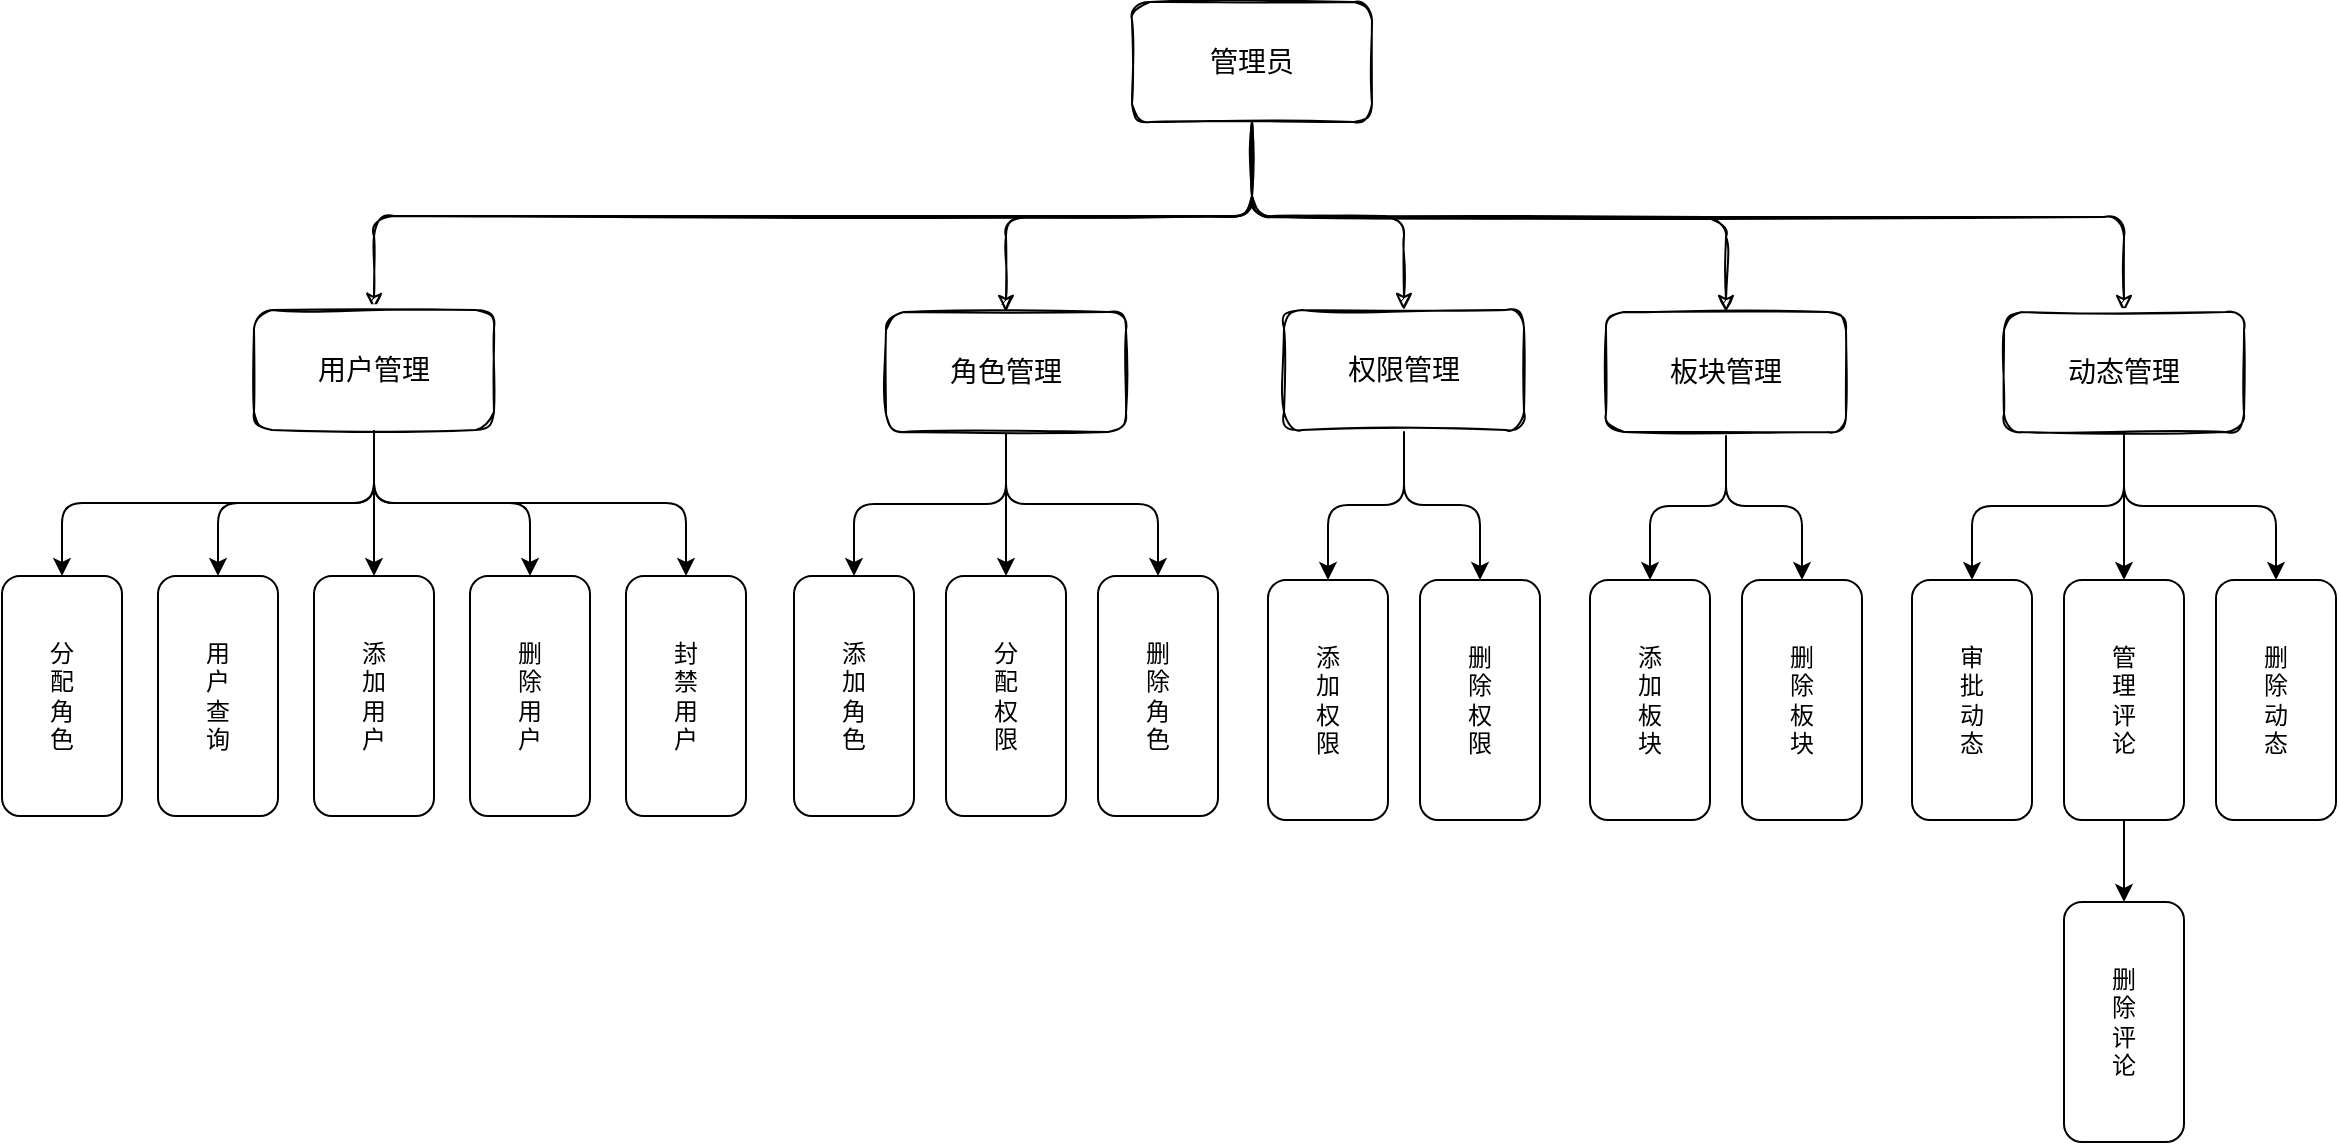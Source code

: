 <mxfile>
    <diagram id="9diC8L49yvYmecdLorfI" name="Page-1">
        <mxGraphModel dx="1565" dy="1076" grid="0" gridSize="8" guides="1" tooltips="1" connect="1" arrows="1" fold="1" page="0" pageScale="1" pageWidth="827" pageHeight="1169" background="none" math="0" shadow="0">
            <root>
                <mxCell id="0"/>
                <mxCell id="1" parent="0"/>
                <mxCell id="75" value="" style="edgeStyle=orthogonalEdgeStyle;rounded=1;sketch=1;html=1;fontSize=14;" parent="1" source="67" target="70" edge="1">
                    <mxGeometry relative="1" as="geometry"/>
                </mxCell>
                <mxCell id="77" style="edgeStyle=orthogonalEdgeStyle;rounded=1;sketch=1;html=1;exitX=0.5;exitY=1;exitDx=0;exitDy=0;entryX=0.5;entryY=0;entryDx=0;entryDy=0;fontSize=14;" parent="1" source="67" target="68" edge="1">
                    <mxGeometry relative="1" as="geometry"/>
                </mxCell>
                <mxCell id="78" style="edgeStyle=orthogonalEdgeStyle;rounded=1;sketch=1;html=1;exitX=0.5;exitY=1;exitDx=0;exitDy=0;entryX=0.5;entryY=0;entryDx=0;entryDy=0;fontSize=14;" parent="1" source="67" target="72" edge="1">
                    <mxGeometry relative="1" as="geometry"/>
                </mxCell>
                <mxCell id="79" style="edgeStyle=orthogonalEdgeStyle;rounded=1;sketch=1;html=1;exitX=0.5;exitY=1;exitDx=0;exitDy=0;entryX=0.5;entryY=0;entryDx=0;entryDy=0;fontSize=14;" parent="1" source="67" target="69" edge="1">
                    <mxGeometry relative="1" as="geometry"/>
                </mxCell>
                <mxCell id="80" style="edgeStyle=orthogonalEdgeStyle;rounded=1;sketch=1;html=1;exitX=0.5;exitY=1;exitDx=0;exitDy=0;entryX=0.5;entryY=0;entryDx=0;entryDy=0;fontSize=14;" parent="1" source="67" target="71" edge="1">
                    <mxGeometry relative="1" as="geometry"/>
                </mxCell>
                <mxCell id="67" value="&lt;font style=&quot;font-size: 14px&quot;&gt;管理员&lt;/font&gt;" style="whiteSpace=wrap;html=1;rounded=1;sketch=1;" parent="1" vertex="1">
                    <mxGeometry x="218" y="-178" width="120" height="60" as="geometry"/>
                </mxCell>
                <mxCell id="85" style="edgeStyle=orthogonalEdgeStyle;html=1;exitX=0.5;exitY=1;exitDx=0;exitDy=0;entryX=0;entryY=0.5;entryDx=0;entryDy=0;" edge="1" parent="1" source="68" target="81">
                    <mxGeometry relative="1" as="geometry"/>
                </mxCell>
                <mxCell id="86" style="edgeStyle=orthogonalEdgeStyle;html=1;exitX=0.5;exitY=1;exitDx=0;exitDy=0;entryX=0;entryY=0.5;entryDx=0;entryDy=0;" edge="1" parent="1" source="68" target="82">
                    <mxGeometry relative="1" as="geometry"/>
                </mxCell>
                <mxCell id="87" style="edgeStyle=orthogonalEdgeStyle;html=1;exitX=0.5;exitY=1;exitDx=0;exitDy=0;entryX=0;entryY=0.5;entryDx=0;entryDy=0;" edge="1" parent="1" source="68" target="84">
                    <mxGeometry relative="1" as="geometry"/>
                </mxCell>
                <mxCell id="88" style="edgeStyle=orthogonalEdgeStyle;html=1;exitX=0.5;exitY=1;exitDx=0;exitDy=0;" edge="1" parent="1" source="68" target="83">
                    <mxGeometry relative="1" as="geometry"/>
                </mxCell>
                <mxCell id="110" style="edgeStyle=orthogonalEdgeStyle;html=1;exitX=0.5;exitY=1;exitDx=0;exitDy=0;entryX=0;entryY=0.5;entryDx=0;entryDy=0;" edge="1" parent="1" source="68" target="109">
                    <mxGeometry relative="1" as="geometry"/>
                </mxCell>
                <mxCell id="68" value="用户管理" style="whiteSpace=wrap;html=1;rounded=1;sketch=1;fontSize=14;" parent="1" vertex="1">
                    <mxGeometry x="-221" y="-24" width="120" height="60" as="geometry"/>
                </mxCell>
                <mxCell id="92" style="edgeStyle=orthogonalEdgeStyle;html=1;exitX=0.5;exitY=1;exitDx=0;exitDy=0;" edge="1" parent="1" source="69" target="89">
                    <mxGeometry relative="1" as="geometry"/>
                </mxCell>
                <mxCell id="93" style="edgeStyle=orthogonalEdgeStyle;html=1;exitX=0.5;exitY=1;exitDx=0;exitDy=0;" edge="1" parent="1" source="69" target="90">
                    <mxGeometry relative="1" as="geometry"/>
                </mxCell>
                <mxCell id="94" style="edgeStyle=orthogonalEdgeStyle;html=1;exitX=0.5;exitY=1;exitDx=0;exitDy=0;" edge="1" parent="1" source="69" target="91">
                    <mxGeometry relative="1" as="geometry"/>
                </mxCell>
                <mxCell id="69" value="角色管理" style="whiteSpace=wrap;html=1;rounded=1;sketch=1;fontSize=14;" parent="1" vertex="1">
                    <mxGeometry x="95" y="-23" width="120" height="60" as="geometry"/>
                </mxCell>
                <mxCell id="97" style="edgeStyle=orthogonalEdgeStyle;html=1;exitX=0.5;exitY=1;exitDx=0;exitDy=0;entryX=0;entryY=0.5;entryDx=0;entryDy=0;" edge="1" parent="1" source="70" target="95">
                    <mxGeometry relative="1" as="geometry"/>
                </mxCell>
                <mxCell id="98" style="edgeStyle=orthogonalEdgeStyle;html=1;exitX=0.5;exitY=1;exitDx=0;exitDy=0;entryX=0;entryY=0.5;entryDx=0;entryDy=0;" edge="1" parent="1" source="70" target="96">
                    <mxGeometry relative="1" as="geometry"/>
                </mxCell>
                <mxCell id="70" value="权限管理" style="whiteSpace=wrap;html=1;rounded=1;sketch=1;fontSize=14;" parent="1" vertex="1">
                    <mxGeometry x="294" y="-24" width="120" height="60" as="geometry"/>
                </mxCell>
                <mxCell id="101" style="edgeStyle=orthogonalEdgeStyle;html=1;exitX=0.5;exitY=1;exitDx=0;exitDy=0;entryX=0;entryY=0.5;entryDx=0;entryDy=0;" edge="1" parent="1" source="71" target="99">
                    <mxGeometry relative="1" as="geometry"/>
                </mxCell>
                <mxCell id="102" style="edgeStyle=orthogonalEdgeStyle;html=1;exitX=0.5;exitY=1;exitDx=0;exitDy=0;entryX=0;entryY=0.5;entryDx=0;entryDy=0;" edge="1" parent="1" source="71" target="100">
                    <mxGeometry relative="1" as="geometry"/>
                </mxCell>
                <mxCell id="71" value="板块管理" style="whiteSpace=wrap;html=1;rounded=1;sketch=1;fontSize=14;" parent="1" vertex="1">
                    <mxGeometry x="455" y="-23" width="120" height="60" as="geometry"/>
                </mxCell>
                <mxCell id="106" style="edgeStyle=orthogonalEdgeStyle;html=1;exitX=0.5;exitY=1;exitDx=0;exitDy=0;entryX=0;entryY=0.5;entryDx=0;entryDy=0;" edge="1" parent="1" source="72" target="103">
                    <mxGeometry relative="1" as="geometry"/>
                </mxCell>
                <mxCell id="107" style="edgeStyle=orthogonalEdgeStyle;html=1;exitX=0.5;exitY=1;exitDx=0;exitDy=0;entryX=0;entryY=0.5;entryDx=0;entryDy=0;" edge="1" parent="1" source="72" target="104">
                    <mxGeometry relative="1" as="geometry"/>
                </mxCell>
                <mxCell id="108" style="edgeStyle=orthogonalEdgeStyle;html=1;exitX=0.5;exitY=1;exitDx=0;exitDy=0;entryX=0;entryY=0.5;entryDx=0;entryDy=0;" edge="1" parent="1" source="72" target="105">
                    <mxGeometry relative="1" as="geometry"/>
                </mxCell>
                <mxCell id="72" value="动态管理" style="whiteSpace=wrap;html=1;rounded=1;sketch=1;fontSize=14;" parent="1" vertex="1">
                    <mxGeometry x="654" y="-23" width="120" height="60" as="geometry"/>
                </mxCell>
                <mxCell id="81" value="用&lt;br&gt;户&lt;br&gt;查&lt;br&gt;询" style="rounded=1;direction=south;labelPosition=center;verticalLabelPosition=middle;align=center;verticalAlign=middle;html=1;whiteSpace=wrap;labelBackgroundColor=none;labelBorderColor=none;horizontal=1;" vertex="1" parent="1">
                    <mxGeometry x="-269" y="109" width="60" height="120" as="geometry"/>
                </mxCell>
                <mxCell id="82" value="添&lt;br&gt;加&lt;br&gt;用&lt;br&gt;户" style="rounded=1;direction=south;labelPosition=center;verticalLabelPosition=middle;align=center;verticalAlign=middle;html=1;whiteSpace=wrap;labelBackgroundColor=none;labelBorderColor=none;horizontal=1;" vertex="1" parent="1">
                    <mxGeometry x="-191" y="109" width="60" height="120" as="geometry"/>
                </mxCell>
                <mxCell id="83" value="封&lt;br&gt;禁&lt;br&gt;用&lt;br&gt;户" style="rounded=1;direction=south;labelPosition=center;verticalLabelPosition=middle;align=center;verticalAlign=middle;html=1;whiteSpace=wrap;labelBackgroundColor=none;labelBorderColor=none;horizontal=1;" vertex="1" parent="1">
                    <mxGeometry x="-35" y="109" width="60" height="120" as="geometry"/>
                </mxCell>
                <mxCell id="84" value="删&lt;br&gt;除&lt;br&gt;用&lt;br&gt;户" style="rounded=1;direction=south;labelPosition=center;verticalLabelPosition=middle;align=center;verticalAlign=middle;html=1;whiteSpace=wrap;labelBackgroundColor=none;labelBorderColor=none;horizontal=1;" vertex="1" parent="1">
                    <mxGeometry x="-113" y="109" width="60" height="120" as="geometry"/>
                </mxCell>
                <mxCell id="89" value="添&lt;br&gt;加&lt;br&gt;角&lt;br&gt;&lt;span style=&quot;color: rgba(0 , 0 , 0 , 0) ; font-family: monospace ; font-size: 0px&quot;&gt;%3CmxGraphModel%3E%3Croot%3E%3CmxCell%20id%3D%220%22%2F%3E%3CmxCell%20id%3D%221%22%20parent%3D%220%22%2F%3E%3CmxCell%20id%3D%222%22%20value%3D%22%E5%B0%81%26lt%3Bbr%26gt%3B%E7%A6%81%26lt%3Bbr%26gt%3B%E7%94%A8%26lt%3Bbr%26gt%3B%E6%88%B7%22%20style%3D%22rounded%3D1%3Bdirection%3Dsouth%3BlabelPosition%3Dcenter%3BverticalLabelPosition%3Dmiddle%3Balign%3Dcenter%3BverticalAlign%3Dmiddle%3Bhtml%3D1%3BwhiteSpace%3Dwrap%3BlabelBackgroundColor%3Dnone%3BlabelBorderColor%3Dnone%3Bhorizontal%3D1%3B%22%20vertex%3D%221%22%20parent%3D%221%22%3E%3CmxGeometry%20x%3D%22-62%22%20y%3D%2284%22%20width%3D%2260%22%20height%3D%22120%22%20as%3D%22geometry%22%2F%3E%3C%2FmxCell%3E%3C%2Froot%3E%3C%2FmxGraphModel%3E&lt;/span&gt;色" style="rounded=1;direction=south;labelPosition=center;verticalLabelPosition=middle;align=center;verticalAlign=middle;html=1;whiteSpace=wrap;labelBackgroundColor=none;labelBorderColor=none;horizontal=1;" vertex="1" parent="1">
                    <mxGeometry x="49" y="109" width="60" height="120" as="geometry"/>
                </mxCell>
                <mxCell id="90" value="分&lt;br&gt;配&lt;br&gt;权&lt;br&gt;限" style="rounded=1;direction=south;labelPosition=center;verticalLabelPosition=middle;align=center;verticalAlign=middle;html=1;whiteSpace=wrap;labelBackgroundColor=none;labelBorderColor=none;horizontal=1;" vertex="1" parent="1">
                    <mxGeometry x="125" y="109" width="60" height="120" as="geometry"/>
                </mxCell>
                <mxCell id="91" value="删&lt;br&gt;除&lt;br&gt;角&lt;br&gt;色" style="rounded=1;direction=south;labelPosition=center;verticalLabelPosition=middle;align=center;verticalAlign=middle;html=1;whiteSpace=wrap;labelBackgroundColor=none;labelBorderColor=none;horizontal=1;" vertex="1" parent="1">
                    <mxGeometry x="201" y="109" width="60" height="120" as="geometry"/>
                </mxCell>
                <mxCell id="95" value="添&lt;br&gt;加&lt;br&gt;权&lt;br&gt;限" style="rounded=1;direction=south;labelPosition=center;verticalLabelPosition=middle;align=center;verticalAlign=middle;html=1;whiteSpace=wrap;labelBackgroundColor=none;labelBorderColor=none;horizontal=1;" vertex="1" parent="1">
                    <mxGeometry x="286" y="111" width="60" height="120" as="geometry"/>
                </mxCell>
                <mxCell id="96" value="删&lt;br&gt;除&lt;br&gt;权&lt;br&gt;限" style="rounded=1;direction=south;labelPosition=center;verticalLabelPosition=middle;align=center;verticalAlign=middle;html=1;whiteSpace=wrap;labelBackgroundColor=none;labelBorderColor=none;horizontal=1;" vertex="1" parent="1">
                    <mxGeometry x="362" y="111" width="60" height="120" as="geometry"/>
                </mxCell>
                <mxCell id="99" value="添&lt;br&gt;加&lt;br&gt;板&lt;br&gt;块" style="rounded=1;direction=south;labelPosition=center;verticalLabelPosition=middle;align=center;verticalAlign=middle;html=1;whiteSpace=wrap;labelBackgroundColor=none;labelBorderColor=none;horizontal=1;" vertex="1" parent="1">
                    <mxGeometry x="447" y="111" width="60" height="120" as="geometry"/>
                </mxCell>
                <mxCell id="100" value="删&lt;br&gt;除&lt;br&gt;板&lt;br&gt;块" style="rounded=1;direction=south;labelPosition=center;verticalLabelPosition=middle;align=center;verticalAlign=middle;html=1;whiteSpace=wrap;labelBackgroundColor=none;labelBorderColor=none;horizontal=1;" vertex="1" parent="1">
                    <mxGeometry x="523" y="111" width="60" height="120" as="geometry"/>
                </mxCell>
                <mxCell id="103" value="审&lt;br&gt;批&lt;br&gt;动&lt;br&gt;态" style="rounded=1;direction=south;labelPosition=center;verticalLabelPosition=middle;align=center;verticalAlign=middle;html=1;whiteSpace=wrap;labelBackgroundColor=none;labelBorderColor=none;horizontal=1;" vertex="1" parent="1">
                    <mxGeometry x="608" y="111" width="60" height="120" as="geometry"/>
                </mxCell>
                <mxCell id="104" value="删&lt;br&gt;除&lt;br&gt;动&lt;br&gt;态" style="rounded=1;direction=south;labelPosition=center;verticalLabelPosition=middle;align=center;verticalAlign=middle;html=1;whiteSpace=wrap;labelBackgroundColor=none;labelBorderColor=none;horizontal=1;" vertex="1" parent="1">
                    <mxGeometry x="760" y="111" width="60" height="120" as="geometry"/>
                </mxCell>
                <mxCell id="112" value="" style="edgeStyle=orthogonalEdgeStyle;html=1;" edge="1" parent="1" source="105" target="111">
                    <mxGeometry relative="1" as="geometry"/>
                </mxCell>
                <mxCell id="105" value="管&lt;br&gt;理&lt;br&gt;评&lt;br&gt;论" style="rounded=1;direction=south;labelPosition=center;verticalLabelPosition=middle;align=center;verticalAlign=middle;html=1;whiteSpace=wrap;labelBackgroundColor=none;labelBorderColor=none;horizontal=1;" vertex="1" parent="1">
                    <mxGeometry x="684" y="111" width="60" height="120" as="geometry"/>
                </mxCell>
                <mxCell id="109" value="分&lt;br&gt;配&lt;br&gt;角&lt;br&gt;色" style="rounded=1;direction=south;labelPosition=center;verticalLabelPosition=middle;align=center;verticalAlign=middle;html=1;whiteSpace=wrap;labelBackgroundColor=none;labelBorderColor=none;horizontal=1;" vertex="1" parent="1">
                    <mxGeometry x="-347" y="109" width="60" height="120" as="geometry"/>
                </mxCell>
                <mxCell id="111" value="删&lt;br&gt;除&lt;br&gt;评&lt;br&gt;论" style="rounded=1;direction=south;labelPosition=center;verticalLabelPosition=middle;align=center;verticalAlign=middle;html=1;whiteSpace=wrap;labelBackgroundColor=none;labelBorderColor=none;horizontal=1;" vertex="1" parent="1">
                    <mxGeometry x="684" y="272" width="60" height="120" as="geometry"/>
                </mxCell>
            </root>
        </mxGraphModel>
    </diagram>
</mxfile>